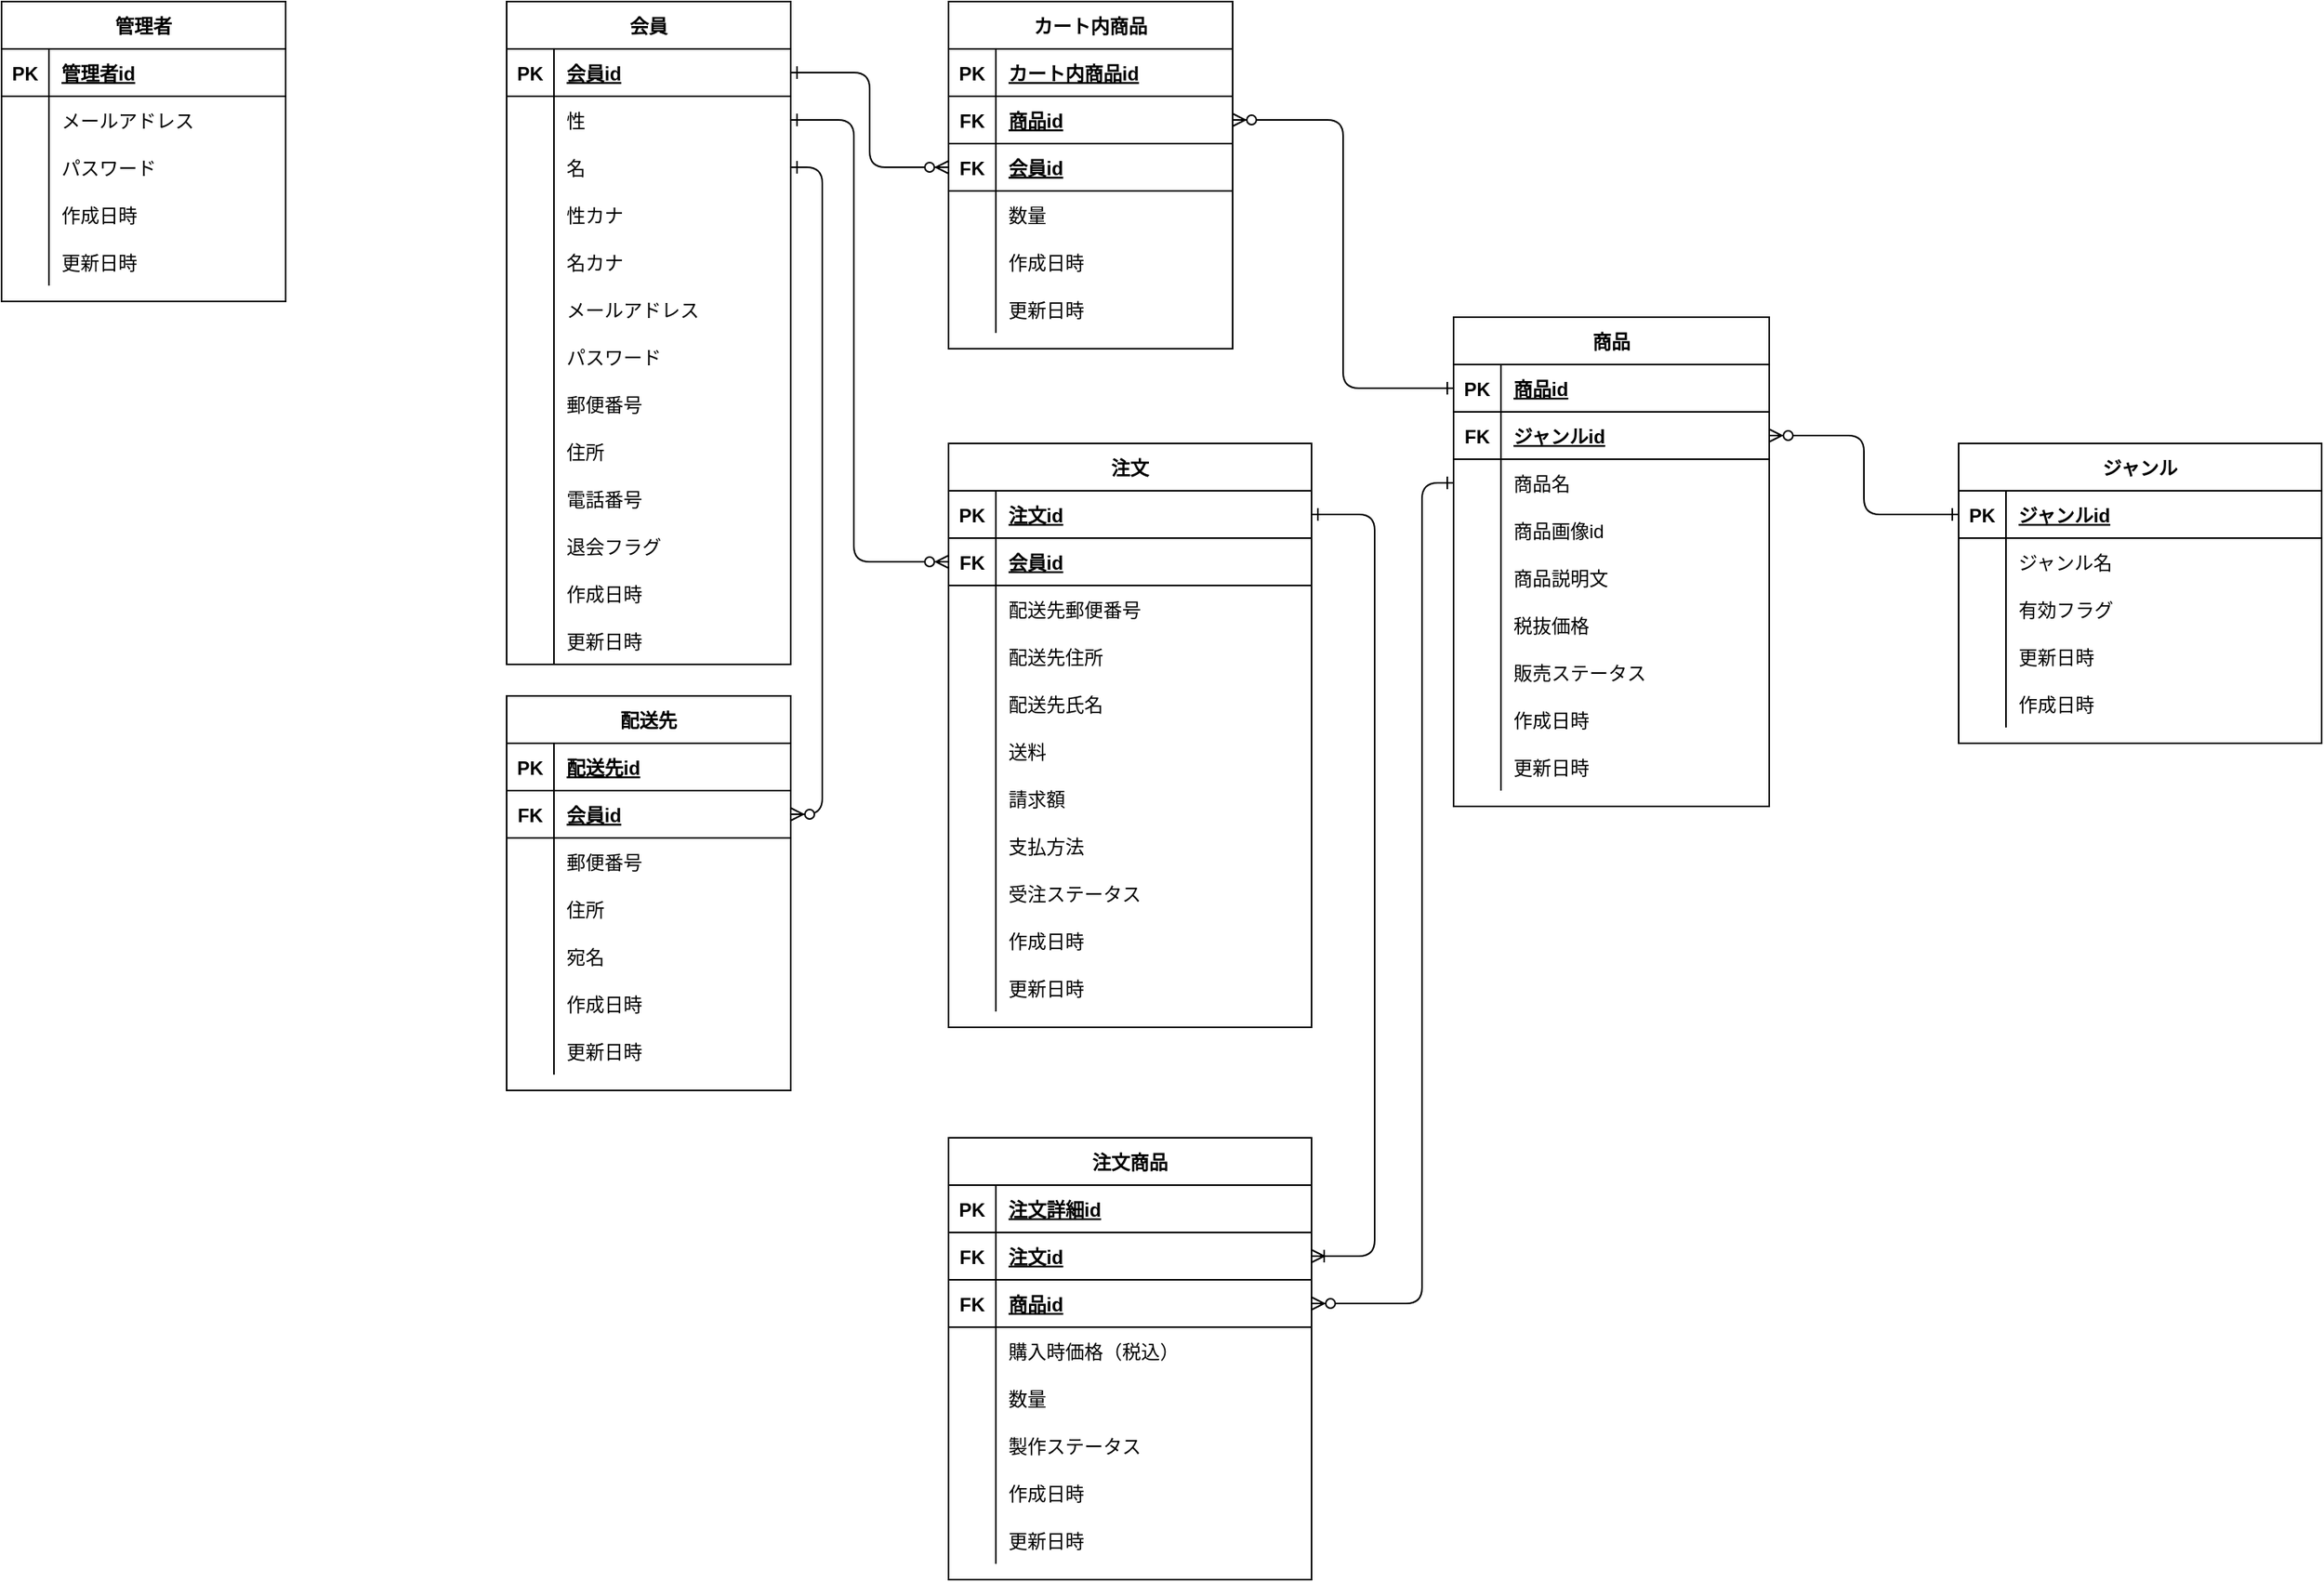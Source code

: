 <mxfile version="13.6.10" type="github">
  <diagram id="fgaytZXY9sbRwprB51xg" name="Page-1">
    <mxGraphModel dx="1833" dy="877" grid="1" gridSize="10" guides="0" tooltips="1" connect="1" arrows="1" fold="1" page="0" pageScale="1" pageWidth="1169" pageHeight="827" math="0" shadow="0">
      <root>
        <mxCell id="0" />
        <mxCell id="1" parent="0" />
        <mxCell id="fjLqXx-3xqpTFQaSFBJo-247" style="edgeStyle=orthogonalEdgeStyle;rounded=0;orthogonalLoop=1;jettySize=auto;html=1;exitX=1;exitY=0.5;exitDx=0;exitDy=0;entryX=0;entryY=0.5;entryDx=0;entryDy=0;startArrow=none;startFill=0;endArrow=ERmany;endFill=0;" edge="1" parent="1" source="fjLqXx-3xqpTFQaSFBJo-85" target="fjLqXx-3xqpTFQaSFBJo-33">
          <mxGeometry relative="1" as="geometry" />
        </mxCell>
        <mxCell id="fjLqXx-3xqpTFQaSFBJo-1" value="会員" style="shape=table;startSize=30;container=1;collapsible=1;childLayout=tableLayout;fixedRows=1;rowLines=0;fontStyle=1;align=center;resizeLast=1;" vertex="1" parent="1">
          <mxGeometry x="280" y="40" width="180" height="420" as="geometry" />
        </mxCell>
        <mxCell id="fjLqXx-3xqpTFQaSFBJo-2" value="" style="shape=partialRectangle;collapsible=0;dropTarget=0;pointerEvents=0;fillColor=none;top=0;left=0;bottom=1;right=0;points=[[0,0.5],[1,0.5]];portConstraint=eastwest;" vertex="1" parent="fjLqXx-3xqpTFQaSFBJo-1">
          <mxGeometry y="30" width="180" height="30" as="geometry" />
        </mxCell>
        <mxCell id="fjLqXx-3xqpTFQaSFBJo-3" value="PK" style="shape=partialRectangle;connectable=0;fillColor=none;top=0;left=0;bottom=0;right=0;fontStyle=1;overflow=hidden;" vertex="1" parent="fjLqXx-3xqpTFQaSFBJo-2">
          <mxGeometry width="30" height="30" as="geometry" />
        </mxCell>
        <mxCell id="fjLqXx-3xqpTFQaSFBJo-4" value="会員id" style="shape=partialRectangle;connectable=0;fillColor=none;top=0;left=0;bottom=0;right=0;align=left;spacingLeft=6;fontStyle=5;overflow=hidden;" vertex="1" parent="fjLqXx-3xqpTFQaSFBJo-2">
          <mxGeometry x="30" width="150" height="30" as="geometry" />
        </mxCell>
        <mxCell id="fjLqXx-3xqpTFQaSFBJo-5" value="" style="shape=partialRectangle;collapsible=0;dropTarget=0;pointerEvents=0;fillColor=none;top=0;left=0;bottom=0;right=0;points=[[0,0.5],[1,0.5]];portConstraint=eastwest;" vertex="1" parent="fjLqXx-3xqpTFQaSFBJo-1">
          <mxGeometry y="60" width="180" height="30" as="geometry" />
        </mxCell>
        <mxCell id="fjLqXx-3xqpTFQaSFBJo-6" value="" style="shape=partialRectangle;connectable=0;fillColor=none;top=0;left=0;bottom=0;right=0;editable=1;overflow=hidden;" vertex="1" parent="fjLqXx-3xqpTFQaSFBJo-5">
          <mxGeometry width="30" height="30" as="geometry" />
        </mxCell>
        <mxCell id="fjLqXx-3xqpTFQaSFBJo-7" value="性" style="shape=partialRectangle;connectable=0;fillColor=none;top=0;left=0;bottom=0;right=0;align=left;spacingLeft=6;overflow=hidden;" vertex="1" parent="fjLqXx-3xqpTFQaSFBJo-5">
          <mxGeometry x="30" width="150" height="30" as="geometry" />
        </mxCell>
        <mxCell id="fjLqXx-3xqpTFQaSFBJo-8" value="" style="shape=partialRectangle;collapsible=0;dropTarget=0;pointerEvents=0;fillColor=none;top=0;left=0;bottom=0;right=0;points=[[0,0.5],[1,0.5]];portConstraint=eastwest;" vertex="1" parent="fjLqXx-3xqpTFQaSFBJo-1">
          <mxGeometry y="90" width="180" height="30" as="geometry" />
        </mxCell>
        <mxCell id="fjLqXx-3xqpTFQaSFBJo-9" value="" style="shape=partialRectangle;connectable=0;fillColor=none;top=0;left=0;bottom=0;right=0;editable=1;overflow=hidden;" vertex="1" parent="fjLqXx-3xqpTFQaSFBJo-8">
          <mxGeometry width="30" height="30" as="geometry" />
        </mxCell>
        <mxCell id="fjLqXx-3xqpTFQaSFBJo-10" value="名" style="shape=partialRectangle;connectable=0;fillColor=none;top=0;left=0;bottom=0;right=0;align=left;spacingLeft=6;overflow=hidden;" vertex="1" parent="fjLqXx-3xqpTFQaSFBJo-8">
          <mxGeometry x="30" width="150" height="30" as="geometry" />
        </mxCell>
        <mxCell id="fjLqXx-3xqpTFQaSFBJo-476" style="shape=partialRectangle;collapsible=0;dropTarget=0;pointerEvents=0;fillColor=none;top=0;left=0;bottom=0;right=0;points=[[0,0.5],[1,0.5]];portConstraint=eastwest;" vertex="1" parent="fjLqXx-3xqpTFQaSFBJo-1">
          <mxGeometry y="120" width="180" height="30" as="geometry" />
        </mxCell>
        <mxCell id="fjLqXx-3xqpTFQaSFBJo-477" style="shape=partialRectangle;connectable=0;fillColor=none;top=0;left=0;bottom=0;right=0;editable=1;overflow=hidden;" vertex="1" parent="fjLqXx-3xqpTFQaSFBJo-476">
          <mxGeometry width="30" height="30" as="geometry" />
        </mxCell>
        <mxCell id="fjLqXx-3xqpTFQaSFBJo-478" value="性カナ" style="shape=partialRectangle;connectable=0;fillColor=none;top=0;left=0;bottom=0;right=0;align=left;spacingLeft=6;overflow=hidden;" vertex="1" parent="fjLqXx-3xqpTFQaSFBJo-476">
          <mxGeometry x="30" width="150" height="30" as="geometry" />
        </mxCell>
        <mxCell id="fjLqXx-3xqpTFQaSFBJo-473" style="shape=partialRectangle;collapsible=0;dropTarget=0;pointerEvents=0;fillColor=none;top=0;left=0;bottom=0;right=0;points=[[0,0.5],[1,0.5]];portConstraint=eastwest;" vertex="1" parent="fjLqXx-3xqpTFQaSFBJo-1">
          <mxGeometry y="150" width="180" height="30" as="geometry" />
        </mxCell>
        <mxCell id="fjLqXx-3xqpTFQaSFBJo-474" style="shape=partialRectangle;connectable=0;fillColor=none;top=0;left=0;bottom=0;right=0;editable=1;overflow=hidden;" vertex="1" parent="fjLqXx-3xqpTFQaSFBJo-473">
          <mxGeometry width="30" height="30" as="geometry" />
        </mxCell>
        <mxCell id="fjLqXx-3xqpTFQaSFBJo-475" value="名カナ" style="shape=partialRectangle;connectable=0;fillColor=none;top=0;left=0;bottom=0;right=0;align=left;spacingLeft=6;overflow=hidden;" vertex="1" parent="fjLqXx-3xqpTFQaSFBJo-473">
          <mxGeometry x="30" width="150" height="30" as="geometry" />
        </mxCell>
        <mxCell id="fjLqXx-3xqpTFQaSFBJo-156" style="shape=partialRectangle;collapsible=0;dropTarget=0;pointerEvents=0;fillColor=none;top=0;left=0;bottom=0;right=0;points=[[0,0.5],[1,0.5]];portConstraint=eastwest;" vertex="1" parent="fjLqXx-3xqpTFQaSFBJo-1">
          <mxGeometry y="180" width="180" height="30" as="geometry" />
        </mxCell>
        <mxCell id="fjLqXx-3xqpTFQaSFBJo-157" style="shape=partialRectangle;connectable=0;fillColor=none;top=0;left=0;bottom=0;right=0;editable=1;overflow=hidden;" vertex="1" parent="fjLqXx-3xqpTFQaSFBJo-156">
          <mxGeometry width="30" height="30" as="geometry" />
        </mxCell>
        <mxCell id="fjLqXx-3xqpTFQaSFBJo-158" value="メールアドレス" style="shape=partialRectangle;connectable=0;fillColor=none;top=0;left=0;bottom=0;right=0;align=left;spacingLeft=6;overflow=hidden;" vertex="1" parent="fjLqXx-3xqpTFQaSFBJo-156">
          <mxGeometry x="30" width="150" height="30" as="geometry" />
        </mxCell>
        <mxCell id="fjLqXx-3xqpTFQaSFBJo-159" style="shape=partialRectangle;collapsible=0;dropTarget=0;pointerEvents=0;fillColor=none;top=0;left=0;bottom=0;right=0;points=[[0,0.5],[1,0.5]];portConstraint=eastwest;" vertex="1" parent="fjLqXx-3xqpTFQaSFBJo-1">
          <mxGeometry y="210" width="180" height="30" as="geometry" />
        </mxCell>
        <mxCell id="fjLqXx-3xqpTFQaSFBJo-160" style="shape=partialRectangle;connectable=0;fillColor=none;top=0;left=0;bottom=0;right=0;editable=1;overflow=hidden;" vertex="1" parent="fjLqXx-3xqpTFQaSFBJo-159">
          <mxGeometry width="30" height="30" as="geometry" />
        </mxCell>
        <mxCell id="fjLqXx-3xqpTFQaSFBJo-161" value="パスワード" style="shape=partialRectangle;connectable=0;fillColor=none;top=0;left=0;bottom=0;right=0;align=left;spacingLeft=6;overflow=hidden;" vertex="1" parent="fjLqXx-3xqpTFQaSFBJo-159">
          <mxGeometry x="30" width="150" height="30" as="geometry" />
        </mxCell>
        <mxCell id="fjLqXx-3xqpTFQaSFBJo-11" value="" style="shape=partialRectangle;collapsible=0;dropTarget=0;pointerEvents=0;fillColor=none;top=0;left=0;bottom=0;right=0;points=[[0,0.5],[1,0.5]];portConstraint=eastwest;" vertex="1" parent="fjLqXx-3xqpTFQaSFBJo-1">
          <mxGeometry y="240" width="180" height="30" as="geometry" />
        </mxCell>
        <mxCell id="fjLqXx-3xqpTFQaSFBJo-12" value="" style="shape=partialRectangle;connectable=0;fillColor=none;top=0;left=0;bottom=0;right=0;editable=1;overflow=hidden;" vertex="1" parent="fjLqXx-3xqpTFQaSFBJo-11">
          <mxGeometry width="30" height="30" as="geometry" />
        </mxCell>
        <mxCell id="fjLqXx-3xqpTFQaSFBJo-13" value="郵便番号" style="shape=partialRectangle;connectable=0;fillColor=none;top=0;left=0;bottom=0;right=0;align=left;spacingLeft=6;overflow=hidden;" vertex="1" parent="fjLqXx-3xqpTFQaSFBJo-11">
          <mxGeometry x="30" width="150" height="30" as="geometry" />
        </mxCell>
        <mxCell id="fjLqXx-3xqpTFQaSFBJo-150" style="shape=partialRectangle;collapsible=0;dropTarget=0;pointerEvents=0;fillColor=none;top=0;left=0;bottom=0;right=0;points=[[0,0.5],[1,0.5]];portConstraint=eastwest;" vertex="1" parent="fjLqXx-3xqpTFQaSFBJo-1">
          <mxGeometry y="270" width="180" height="30" as="geometry" />
        </mxCell>
        <mxCell id="fjLqXx-3xqpTFQaSFBJo-151" style="shape=partialRectangle;connectable=0;fillColor=none;top=0;left=0;bottom=0;right=0;editable=1;overflow=hidden;" vertex="1" parent="fjLqXx-3xqpTFQaSFBJo-150">
          <mxGeometry width="30" height="30" as="geometry" />
        </mxCell>
        <mxCell id="fjLqXx-3xqpTFQaSFBJo-152" value="住所" style="shape=partialRectangle;connectable=0;fillColor=none;top=0;left=0;bottom=0;right=0;align=left;spacingLeft=6;overflow=hidden;" vertex="1" parent="fjLqXx-3xqpTFQaSFBJo-150">
          <mxGeometry x="30" width="150" height="30" as="geometry" />
        </mxCell>
        <mxCell id="fjLqXx-3xqpTFQaSFBJo-153" style="shape=partialRectangle;collapsible=0;dropTarget=0;pointerEvents=0;fillColor=none;top=0;left=0;bottom=0;right=0;points=[[0,0.5],[1,0.5]];portConstraint=eastwest;" vertex="1" parent="fjLqXx-3xqpTFQaSFBJo-1">
          <mxGeometry y="300" width="180" height="30" as="geometry" />
        </mxCell>
        <mxCell id="fjLqXx-3xqpTFQaSFBJo-154" style="shape=partialRectangle;connectable=0;fillColor=none;top=0;left=0;bottom=0;right=0;editable=1;overflow=hidden;" vertex="1" parent="fjLqXx-3xqpTFQaSFBJo-153">
          <mxGeometry width="30" height="30" as="geometry" />
        </mxCell>
        <mxCell id="fjLqXx-3xqpTFQaSFBJo-155" value="電話番号" style="shape=partialRectangle;connectable=0;fillColor=none;top=0;left=0;bottom=0;right=0;align=left;spacingLeft=6;overflow=hidden;" vertex="1" parent="fjLqXx-3xqpTFQaSFBJo-153">
          <mxGeometry x="30" width="150" height="30" as="geometry" />
        </mxCell>
        <mxCell id="fjLqXx-3xqpTFQaSFBJo-211" style="shape=partialRectangle;collapsible=0;dropTarget=0;pointerEvents=0;fillColor=none;top=0;left=0;bottom=0;right=0;points=[[0,0.5],[1,0.5]];portConstraint=eastwest;" vertex="1" parent="fjLqXx-3xqpTFQaSFBJo-1">
          <mxGeometry y="330" width="180" height="30" as="geometry" />
        </mxCell>
        <mxCell id="fjLqXx-3xqpTFQaSFBJo-212" style="shape=partialRectangle;connectable=0;fillColor=none;top=0;left=0;bottom=0;right=0;editable=1;overflow=hidden;" vertex="1" parent="fjLqXx-3xqpTFQaSFBJo-211">
          <mxGeometry width="30" height="30" as="geometry" />
        </mxCell>
        <mxCell id="fjLqXx-3xqpTFQaSFBJo-213" value="退会フラグ" style="shape=partialRectangle;connectable=0;fillColor=none;top=0;left=0;bottom=0;right=0;align=left;spacingLeft=6;overflow=hidden;" vertex="1" parent="fjLqXx-3xqpTFQaSFBJo-211">
          <mxGeometry x="30" width="150" height="30" as="geometry" />
        </mxCell>
        <mxCell id="fjLqXx-3xqpTFQaSFBJo-317" style="shape=partialRectangle;collapsible=0;dropTarget=0;pointerEvents=0;fillColor=none;top=0;left=0;bottom=0;right=0;points=[[0,0.5],[1,0.5]];portConstraint=eastwest;" vertex="1" parent="fjLqXx-3xqpTFQaSFBJo-1">
          <mxGeometry y="360" width="180" height="30" as="geometry" />
        </mxCell>
        <mxCell id="fjLqXx-3xqpTFQaSFBJo-318" style="shape=partialRectangle;connectable=0;fillColor=none;top=0;left=0;bottom=0;right=0;editable=1;overflow=hidden;" vertex="1" parent="fjLqXx-3xqpTFQaSFBJo-317">
          <mxGeometry width="30" height="30" as="geometry" />
        </mxCell>
        <mxCell id="fjLqXx-3xqpTFQaSFBJo-319" value="作成日時" style="shape=partialRectangle;connectable=0;fillColor=none;top=0;left=0;bottom=0;right=0;align=left;spacingLeft=6;overflow=hidden;" vertex="1" parent="fjLqXx-3xqpTFQaSFBJo-317">
          <mxGeometry x="30" width="150" height="30" as="geometry" />
        </mxCell>
        <mxCell id="fjLqXx-3xqpTFQaSFBJo-314" style="shape=partialRectangle;collapsible=0;dropTarget=0;pointerEvents=0;fillColor=none;top=0;left=0;bottom=0;right=0;points=[[0,0.5],[1,0.5]];portConstraint=eastwest;" vertex="1" parent="fjLqXx-3xqpTFQaSFBJo-1">
          <mxGeometry y="390" width="180" height="30" as="geometry" />
        </mxCell>
        <mxCell id="fjLqXx-3xqpTFQaSFBJo-315" style="shape=partialRectangle;connectable=0;fillColor=none;top=0;left=0;bottom=0;right=0;editable=1;overflow=hidden;" vertex="1" parent="fjLqXx-3xqpTFQaSFBJo-314">
          <mxGeometry width="30" height="30" as="geometry" />
        </mxCell>
        <mxCell id="fjLqXx-3xqpTFQaSFBJo-316" value="更新日時" style="shape=partialRectangle;connectable=0;fillColor=none;top=0;left=0;bottom=0;right=0;align=left;spacingLeft=6;overflow=hidden;" vertex="1" parent="fjLqXx-3xqpTFQaSFBJo-314">
          <mxGeometry x="30" width="150" height="30" as="geometry" />
        </mxCell>
        <mxCell id="fjLqXx-3xqpTFQaSFBJo-94" value="配送先" style="shape=table;startSize=30;container=1;collapsible=1;childLayout=tableLayout;fixedRows=1;rowLines=0;fontStyle=1;align=center;resizeLast=1;" vertex="1" parent="1">
          <mxGeometry x="280" y="480" width="180" height="250" as="geometry" />
        </mxCell>
        <mxCell id="fjLqXx-3xqpTFQaSFBJo-95" value="" style="shape=partialRectangle;collapsible=0;dropTarget=0;pointerEvents=0;fillColor=none;top=0;left=0;bottom=1;right=0;points=[[0,0.5],[1,0.5]];portConstraint=eastwest;" vertex="1" parent="fjLqXx-3xqpTFQaSFBJo-94">
          <mxGeometry y="30" width="180" height="30" as="geometry" />
        </mxCell>
        <mxCell id="fjLqXx-3xqpTFQaSFBJo-96" value="PK" style="shape=partialRectangle;connectable=0;fillColor=none;top=0;left=0;bottom=0;right=0;fontStyle=1;overflow=hidden;" vertex="1" parent="fjLqXx-3xqpTFQaSFBJo-95">
          <mxGeometry width="30" height="30" as="geometry" />
        </mxCell>
        <mxCell id="fjLqXx-3xqpTFQaSFBJo-97" value="配送先id" style="shape=partialRectangle;connectable=0;fillColor=none;top=0;left=0;bottom=0;right=0;align=left;spacingLeft=6;fontStyle=5;overflow=hidden;" vertex="1" parent="fjLqXx-3xqpTFQaSFBJo-95">
          <mxGeometry x="30" width="150" height="30" as="geometry" />
        </mxCell>
        <mxCell id="fjLqXx-3xqpTFQaSFBJo-386" style="shape=partialRectangle;collapsible=0;dropTarget=0;pointerEvents=0;fillColor=none;top=0;left=0;bottom=1;right=0;points=[[0,0.5],[1,0.5]];portConstraint=eastwest;" vertex="1" parent="fjLqXx-3xqpTFQaSFBJo-94">
          <mxGeometry y="60" width="180" height="30" as="geometry" />
        </mxCell>
        <mxCell id="fjLqXx-3xqpTFQaSFBJo-387" value="FK" style="shape=partialRectangle;connectable=0;fillColor=none;top=0;left=0;bottom=0;right=0;fontStyle=1;overflow=hidden;" vertex="1" parent="fjLqXx-3xqpTFQaSFBJo-386">
          <mxGeometry width="30" height="30" as="geometry" />
        </mxCell>
        <mxCell id="fjLqXx-3xqpTFQaSFBJo-388" value="会員id" style="shape=partialRectangle;connectable=0;fillColor=none;top=0;left=0;bottom=0;right=0;align=left;spacingLeft=6;fontStyle=5;overflow=hidden;" vertex="1" parent="fjLqXx-3xqpTFQaSFBJo-386">
          <mxGeometry x="30" width="150" height="30" as="geometry" />
        </mxCell>
        <mxCell id="fjLqXx-3xqpTFQaSFBJo-104" value="" style="shape=partialRectangle;collapsible=0;dropTarget=0;pointerEvents=0;fillColor=none;top=0;left=0;bottom=0;right=0;points=[[0,0.5],[1,0.5]];portConstraint=eastwest;" vertex="1" parent="fjLqXx-3xqpTFQaSFBJo-94">
          <mxGeometry y="90" width="180" height="30" as="geometry" />
        </mxCell>
        <mxCell id="fjLqXx-3xqpTFQaSFBJo-105" value="" style="shape=partialRectangle;connectable=0;fillColor=none;top=0;left=0;bottom=0;right=0;editable=1;overflow=hidden;" vertex="1" parent="fjLqXx-3xqpTFQaSFBJo-104">
          <mxGeometry width="30" height="30" as="geometry" />
        </mxCell>
        <mxCell id="fjLqXx-3xqpTFQaSFBJo-106" value="郵便番号" style="shape=partialRectangle;connectable=0;fillColor=none;top=0;left=0;bottom=0;right=0;align=left;spacingLeft=6;overflow=hidden;" vertex="1" parent="fjLqXx-3xqpTFQaSFBJo-104">
          <mxGeometry x="30" width="150" height="30" as="geometry" />
        </mxCell>
        <mxCell id="fjLqXx-3xqpTFQaSFBJo-192" style="shape=partialRectangle;collapsible=0;dropTarget=0;pointerEvents=0;fillColor=none;top=0;left=0;bottom=0;right=0;points=[[0,0.5],[1,0.5]];portConstraint=eastwest;" vertex="1" parent="fjLqXx-3xqpTFQaSFBJo-94">
          <mxGeometry y="120" width="180" height="30" as="geometry" />
        </mxCell>
        <mxCell id="fjLqXx-3xqpTFQaSFBJo-193" style="shape=partialRectangle;connectable=0;fillColor=none;top=0;left=0;bottom=0;right=0;editable=1;overflow=hidden;" vertex="1" parent="fjLqXx-3xqpTFQaSFBJo-192">
          <mxGeometry width="30" height="30" as="geometry" />
        </mxCell>
        <mxCell id="fjLqXx-3xqpTFQaSFBJo-194" value="住所" style="shape=partialRectangle;connectable=0;fillColor=none;top=0;left=0;bottom=0;right=0;align=left;spacingLeft=6;overflow=hidden;" vertex="1" parent="fjLqXx-3xqpTFQaSFBJo-192">
          <mxGeometry x="30" width="150" height="30" as="geometry" />
        </mxCell>
        <mxCell id="fjLqXx-3xqpTFQaSFBJo-189" style="shape=partialRectangle;collapsible=0;dropTarget=0;pointerEvents=0;fillColor=none;top=0;left=0;bottom=0;right=0;points=[[0,0.5],[1,0.5]];portConstraint=eastwest;" vertex="1" parent="fjLqXx-3xqpTFQaSFBJo-94">
          <mxGeometry y="150" width="180" height="30" as="geometry" />
        </mxCell>
        <mxCell id="fjLqXx-3xqpTFQaSFBJo-190" style="shape=partialRectangle;connectable=0;fillColor=none;top=0;left=0;bottom=0;right=0;editable=1;overflow=hidden;" vertex="1" parent="fjLqXx-3xqpTFQaSFBJo-189">
          <mxGeometry width="30" height="30" as="geometry" />
        </mxCell>
        <mxCell id="fjLqXx-3xqpTFQaSFBJo-191" value="宛名" style="shape=partialRectangle;connectable=0;fillColor=none;top=0;left=0;bottom=0;right=0;align=left;spacingLeft=6;overflow=hidden;" vertex="1" parent="fjLqXx-3xqpTFQaSFBJo-189">
          <mxGeometry x="30" width="150" height="30" as="geometry" />
        </mxCell>
        <mxCell id="fjLqXx-3xqpTFQaSFBJo-323" style="shape=partialRectangle;collapsible=0;dropTarget=0;pointerEvents=0;fillColor=none;top=0;left=0;bottom=0;right=0;points=[[0,0.5],[1,0.5]];portConstraint=eastwest;" vertex="1" parent="fjLqXx-3xqpTFQaSFBJo-94">
          <mxGeometry y="180" width="180" height="30" as="geometry" />
        </mxCell>
        <mxCell id="fjLqXx-3xqpTFQaSFBJo-324" style="shape=partialRectangle;connectable=0;fillColor=none;top=0;left=0;bottom=0;right=0;editable=1;overflow=hidden;" vertex="1" parent="fjLqXx-3xqpTFQaSFBJo-323">
          <mxGeometry width="30" height="30" as="geometry" />
        </mxCell>
        <mxCell id="fjLqXx-3xqpTFQaSFBJo-325" value="作成日時" style="shape=partialRectangle;connectable=0;fillColor=none;top=0;left=0;bottom=0;right=0;align=left;spacingLeft=6;overflow=hidden;" vertex="1" parent="fjLqXx-3xqpTFQaSFBJo-323">
          <mxGeometry x="30" width="150" height="30" as="geometry" />
        </mxCell>
        <mxCell id="fjLqXx-3xqpTFQaSFBJo-320" style="shape=partialRectangle;collapsible=0;dropTarget=0;pointerEvents=0;fillColor=none;top=0;left=0;bottom=0;right=0;points=[[0,0.5],[1,0.5]];portConstraint=eastwest;" vertex="1" parent="fjLqXx-3xqpTFQaSFBJo-94">
          <mxGeometry y="210" width="180" height="30" as="geometry" />
        </mxCell>
        <mxCell id="fjLqXx-3xqpTFQaSFBJo-321" style="shape=partialRectangle;connectable=0;fillColor=none;top=0;left=0;bottom=0;right=0;editable=1;overflow=hidden;" vertex="1" parent="fjLqXx-3xqpTFQaSFBJo-320">
          <mxGeometry width="30" height="30" as="geometry" />
        </mxCell>
        <mxCell id="fjLqXx-3xqpTFQaSFBJo-322" value="更新日時" style="shape=partialRectangle;connectable=0;fillColor=none;top=0;left=0;bottom=0;right=0;align=left;spacingLeft=6;overflow=hidden;" vertex="1" parent="fjLqXx-3xqpTFQaSFBJo-320">
          <mxGeometry x="30" width="150" height="30" as="geometry" />
        </mxCell>
        <mxCell id="fjLqXx-3xqpTFQaSFBJo-457" value="管理者" style="shape=table;startSize=30;container=1;collapsible=1;childLayout=tableLayout;fixedRows=1;rowLines=0;fontStyle=1;align=center;resizeLast=1;rounded=0;sketch=0;" vertex="1" parent="1">
          <mxGeometry x="-40" y="40" width="180" height="190" as="geometry" />
        </mxCell>
        <mxCell id="fjLqXx-3xqpTFQaSFBJo-458" value="" style="shape=partialRectangle;collapsible=0;dropTarget=0;pointerEvents=0;fillColor=none;top=0;left=0;bottom=1;right=0;points=[[0,0.5],[1,0.5]];portConstraint=eastwest;" vertex="1" parent="fjLqXx-3xqpTFQaSFBJo-457">
          <mxGeometry y="30" width="180" height="30" as="geometry" />
        </mxCell>
        <mxCell id="fjLqXx-3xqpTFQaSFBJo-459" value="PK" style="shape=partialRectangle;connectable=0;fillColor=none;top=0;left=0;bottom=0;right=0;fontStyle=1;overflow=hidden;" vertex="1" parent="fjLqXx-3xqpTFQaSFBJo-458">
          <mxGeometry width="30" height="30" as="geometry" />
        </mxCell>
        <mxCell id="fjLqXx-3xqpTFQaSFBJo-460" value="管理者id" style="shape=partialRectangle;connectable=0;fillColor=none;top=0;left=0;bottom=0;right=0;align=left;spacingLeft=6;fontStyle=5;overflow=hidden;" vertex="1" parent="fjLqXx-3xqpTFQaSFBJo-458">
          <mxGeometry x="30" width="150" height="30" as="geometry" />
        </mxCell>
        <mxCell id="fjLqXx-3xqpTFQaSFBJo-461" value="" style="shape=partialRectangle;collapsible=0;dropTarget=0;pointerEvents=0;fillColor=none;top=0;left=0;bottom=0;right=0;points=[[0,0.5],[1,0.5]];portConstraint=eastwest;" vertex="1" parent="fjLqXx-3xqpTFQaSFBJo-457">
          <mxGeometry y="60" width="180" height="30" as="geometry" />
        </mxCell>
        <mxCell id="fjLqXx-3xqpTFQaSFBJo-462" value="" style="shape=partialRectangle;connectable=0;fillColor=none;top=0;left=0;bottom=0;right=0;editable=1;overflow=hidden;" vertex="1" parent="fjLqXx-3xqpTFQaSFBJo-461">
          <mxGeometry width="30" height="30" as="geometry" />
        </mxCell>
        <mxCell id="fjLqXx-3xqpTFQaSFBJo-463" value="メールアドレス" style="shape=partialRectangle;connectable=0;fillColor=none;top=0;left=0;bottom=0;right=0;align=left;spacingLeft=6;overflow=hidden;" vertex="1" parent="fjLqXx-3xqpTFQaSFBJo-461">
          <mxGeometry x="30" width="150" height="30" as="geometry" />
        </mxCell>
        <mxCell id="fjLqXx-3xqpTFQaSFBJo-464" value="" style="shape=partialRectangle;collapsible=0;dropTarget=0;pointerEvents=0;fillColor=none;top=0;left=0;bottom=0;right=0;points=[[0,0.5],[1,0.5]];portConstraint=eastwest;" vertex="1" parent="fjLqXx-3xqpTFQaSFBJo-457">
          <mxGeometry y="90" width="180" height="30" as="geometry" />
        </mxCell>
        <mxCell id="fjLqXx-3xqpTFQaSFBJo-465" value="" style="shape=partialRectangle;connectable=0;fillColor=none;top=0;left=0;bottom=0;right=0;editable=1;overflow=hidden;" vertex="1" parent="fjLqXx-3xqpTFQaSFBJo-464">
          <mxGeometry width="30" height="30" as="geometry" />
        </mxCell>
        <mxCell id="fjLqXx-3xqpTFQaSFBJo-466" value="パスワード" style="shape=partialRectangle;connectable=0;fillColor=none;top=0;left=0;bottom=0;right=0;align=left;spacingLeft=6;overflow=hidden;" vertex="1" parent="fjLqXx-3xqpTFQaSFBJo-464">
          <mxGeometry x="30" width="150" height="30" as="geometry" />
        </mxCell>
        <mxCell id="fjLqXx-3xqpTFQaSFBJo-470" style="shape=partialRectangle;collapsible=0;dropTarget=0;pointerEvents=0;fillColor=none;top=0;left=0;bottom=0;right=0;points=[[0,0.5],[1,0.5]];portConstraint=eastwest;" vertex="1" parent="fjLqXx-3xqpTFQaSFBJo-457">
          <mxGeometry y="120" width="180" height="30" as="geometry" />
        </mxCell>
        <mxCell id="fjLqXx-3xqpTFQaSFBJo-471" style="shape=partialRectangle;connectable=0;fillColor=none;top=0;left=0;bottom=0;right=0;editable=1;overflow=hidden;" vertex="1" parent="fjLqXx-3xqpTFQaSFBJo-470">
          <mxGeometry width="30" height="30" as="geometry" />
        </mxCell>
        <mxCell id="fjLqXx-3xqpTFQaSFBJo-472" value="作成日時" style="shape=partialRectangle;connectable=0;fillColor=none;top=0;left=0;bottom=0;right=0;align=left;spacingLeft=6;overflow=hidden;" vertex="1" parent="fjLqXx-3xqpTFQaSFBJo-470">
          <mxGeometry x="30" width="150" height="30" as="geometry" />
        </mxCell>
        <mxCell id="fjLqXx-3xqpTFQaSFBJo-467" value="" style="shape=partialRectangle;collapsible=0;dropTarget=0;pointerEvents=0;fillColor=none;top=0;left=0;bottom=0;right=0;points=[[0,0.5],[1,0.5]];portConstraint=eastwest;" vertex="1" parent="fjLqXx-3xqpTFQaSFBJo-457">
          <mxGeometry y="150" width="180" height="30" as="geometry" />
        </mxCell>
        <mxCell id="fjLqXx-3xqpTFQaSFBJo-468" value="" style="shape=partialRectangle;connectable=0;fillColor=none;top=0;left=0;bottom=0;right=0;editable=1;overflow=hidden;" vertex="1" parent="fjLqXx-3xqpTFQaSFBJo-467">
          <mxGeometry width="30" height="30" as="geometry" />
        </mxCell>
        <mxCell id="fjLqXx-3xqpTFQaSFBJo-469" value="更新日時" style="shape=partialRectangle;connectable=0;fillColor=none;top=0;left=0;bottom=0;right=0;align=left;spacingLeft=6;overflow=hidden;" vertex="1" parent="fjLqXx-3xqpTFQaSFBJo-467">
          <mxGeometry x="30" width="150" height="30" as="geometry" />
        </mxCell>
        <mxCell id="fjLqXx-3xqpTFQaSFBJo-406" value="カート内商品" style="shape=table;startSize=30;container=1;collapsible=1;childLayout=tableLayout;fixedRows=1;rowLines=0;fontStyle=1;align=center;resizeLast=1;rounded=0;sketch=0;" vertex="1" parent="1">
          <mxGeometry x="560" y="40" width="180" height="220" as="geometry" />
        </mxCell>
        <mxCell id="fjLqXx-3xqpTFQaSFBJo-407" value="" style="shape=partialRectangle;collapsible=0;dropTarget=0;pointerEvents=0;fillColor=none;top=0;left=0;bottom=1;right=0;points=[[0,0.5],[1,0.5]];portConstraint=eastwest;" vertex="1" parent="fjLqXx-3xqpTFQaSFBJo-406">
          <mxGeometry y="30" width="180" height="30" as="geometry" />
        </mxCell>
        <mxCell id="fjLqXx-3xqpTFQaSFBJo-408" value="PK" style="shape=partialRectangle;connectable=0;fillColor=none;top=0;left=0;bottom=0;right=0;fontStyle=1;overflow=hidden;" vertex="1" parent="fjLqXx-3xqpTFQaSFBJo-407">
          <mxGeometry width="30" height="30" as="geometry" />
        </mxCell>
        <mxCell id="fjLqXx-3xqpTFQaSFBJo-409" value="カート内商品id" style="shape=partialRectangle;connectable=0;fillColor=none;top=0;left=0;bottom=0;right=0;align=left;spacingLeft=6;fontStyle=5;overflow=hidden;" vertex="1" parent="fjLqXx-3xqpTFQaSFBJo-407">
          <mxGeometry x="30" width="150" height="30" as="geometry" />
        </mxCell>
        <mxCell id="fjLqXx-3xqpTFQaSFBJo-422" style="shape=partialRectangle;collapsible=0;dropTarget=0;pointerEvents=0;fillColor=none;top=0;left=0;bottom=1;right=0;points=[[0,0.5],[1,0.5]];portConstraint=eastwest;" vertex="1" parent="fjLqXx-3xqpTFQaSFBJo-406">
          <mxGeometry y="60" width="180" height="30" as="geometry" />
        </mxCell>
        <mxCell id="fjLqXx-3xqpTFQaSFBJo-423" value="FK" style="shape=partialRectangle;connectable=0;fillColor=none;top=0;left=0;bottom=0;right=0;fontStyle=1;overflow=hidden;" vertex="1" parent="fjLqXx-3xqpTFQaSFBJo-422">
          <mxGeometry width="30" height="30" as="geometry" />
        </mxCell>
        <mxCell id="fjLqXx-3xqpTFQaSFBJo-424" value="商品id" style="shape=partialRectangle;connectable=0;fillColor=none;top=0;left=0;bottom=0;right=0;align=left;spacingLeft=6;fontStyle=5;overflow=hidden;" vertex="1" parent="fjLqXx-3xqpTFQaSFBJo-422">
          <mxGeometry x="30" width="150" height="30" as="geometry" />
        </mxCell>
        <mxCell id="fjLqXx-3xqpTFQaSFBJo-419" style="shape=partialRectangle;collapsible=0;dropTarget=0;pointerEvents=0;fillColor=none;top=0;left=0;bottom=1;right=0;points=[[0,0.5],[1,0.5]];portConstraint=eastwest;" vertex="1" parent="fjLqXx-3xqpTFQaSFBJo-406">
          <mxGeometry y="90" width="180" height="30" as="geometry" />
        </mxCell>
        <mxCell id="fjLqXx-3xqpTFQaSFBJo-420" value="FK" style="shape=partialRectangle;connectable=0;fillColor=none;top=0;left=0;bottom=0;right=0;fontStyle=1;overflow=hidden;" vertex="1" parent="fjLqXx-3xqpTFQaSFBJo-419">
          <mxGeometry width="30" height="30" as="geometry" />
        </mxCell>
        <mxCell id="fjLqXx-3xqpTFQaSFBJo-421" value="会員id" style="shape=partialRectangle;connectable=0;fillColor=none;top=0;left=0;bottom=0;right=0;align=left;spacingLeft=6;fontStyle=5;overflow=hidden;" vertex="1" parent="fjLqXx-3xqpTFQaSFBJo-419">
          <mxGeometry x="30" width="150" height="30" as="geometry" />
        </mxCell>
        <mxCell id="fjLqXx-3xqpTFQaSFBJo-416" value="" style="shape=partialRectangle;collapsible=0;dropTarget=0;pointerEvents=0;fillColor=none;top=0;left=0;bottom=0;right=0;points=[[0,0.5],[1,0.5]];portConstraint=eastwest;" vertex="1" parent="fjLqXx-3xqpTFQaSFBJo-406">
          <mxGeometry y="120" width="180" height="30" as="geometry" />
        </mxCell>
        <mxCell id="fjLqXx-3xqpTFQaSFBJo-417" value="" style="shape=partialRectangle;connectable=0;fillColor=none;top=0;left=0;bottom=0;right=0;editable=1;overflow=hidden;" vertex="1" parent="fjLqXx-3xqpTFQaSFBJo-416">
          <mxGeometry width="30" height="30" as="geometry" />
        </mxCell>
        <mxCell id="fjLqXx-3xqpTFQaSFBJo-418" value="数量" style="shape=partialRectangle;connectable=0;fillColor=none;top=0;left=0;bottom=0;right=0;align=left;spacingLeft=6;overflow=hidden;" vertex="1" parent="fjLqXx-3xqpTFQaSFBJo-416">
          <mxGeometry x="30" width="150" height="30" as="geometry" />
        </mxCell>
        <mxCell id="fjLqXx-3xqpTFQaSFBJo-432" style="shape=partialRectangle;collapsible=0;dropTarget=0;pointerEvents=0;fillColor=none;top=0;left=0;bottom=0;right=0;points=[[0,0.5],[1,0.5]];portConstraint=eastwest;" vertex="1" parent="fjLqXx-3xqpTFQaSFBJo-406">
          <mxGeometry y="150" width="180" height="30" as="geometry" />
        </mxCell>
        <mxCell id="fjLqXx-3xqpTFQaSFBJo-433" style="shape=partialRectangle;connectable=0;fillColor=none;top=0;left=0;bottom=0;right=0;editable=1;overflow=hidden;" vertex="1" parent="fjLqXx-3xqpTFQaSFBJo-432">
          <mxGeometry width="30" height="30" as="geometry" />
        </mxCell>
        <mxCell id="fjLqXx-3xqpTFQaSFBJo-434" value="作成日時" style="shape=partialRectangle;connectable=0;fillColor=none;top=0;left=0;bottom=0;right=0;align=left;spacingLeft=6;overflow=hidden;" vertex="1" parent="fjLqXx-3xqpTFQaSFBJo-432">
          <mxGeometry x="30" width="150" height="30" as="geometry" />
        </mxCell>
        <mxCell id="fjLqXx-3xqpTFQaSFBJo-429" style="shape=partialRectangle;collapsible=0;dropTarget=0;pointerEvents=0;fillColor=none;top=0;left=0;bottom=0;right=0;points=[[0,0.5],[1,0.5]];portConstraint=eastwest;" vertex="1" parent="fjLqXx-3xqpTFQaSFBJo-406">
          <mxGeometry y="180" width="180" height="30" as="geometry" />
        </mxCell>
        <mxCell id="fjLqXx-3xqpTFQaSFBJo-430" style="shape=partialRectangle;connectable=0;fillColor=none;top=0;left=0;bottom=0;right=0;editable=1;overflow=hidden;" vertex="1" parent="fjLqXx-3xqpTFQaSFBJo-429">
          <mxGeometry width="30" height="30" as="geometry" />
        </mxCell>
        <mxCell id="fjLqXx-3xqpTFQaSFBJo-431" value="更新日時" style="shape=partialRectangle;connectable=0;fillColor=none;top=0;left=0;bottom=0;right=0;align=left;spacingLeft=6;overflow=hidden;" vertex="1" parent="fjLqXx-3xqpTFQaSFBJo-429">
          <mxGeometry x="30" width="150" height="30" as="geometry" />
        </mxCell>
        <mxCell id="fjLqXx-3xqpTFQaSFBJo-81" value="注文" style="shape=table;startSize=30;container=1;collapsible=1;childLayout=tableLayout;fixedRows=1;rowLines=0;fontStyle=1;align=center;resizeLast=1;" vertex="1" parent="1">
          <mxGeometry x="560" y="320" width="230" height="370" as="geometry" />
        </mxCell>
        <mxCell id="fjLqXx-3xqpTFQaSFBJo-82" value="" style="shape=partialRectangle;collapsible=0;dropTarget=0;pointerEvents=0;fillColor=none;top=0;left=0;bottom=1;right=0;points=[[0,0.5],[1,0.5]];portConstraint=eastwest;" vertex="1" parent="fjLqXx-3xqpTFQaSFBJo-81">
          <mxGeometry y="30" width="230" height="30" as="geometry" />
        </mxCell>
        <mxCell id="fjLqXx-3xqpTFQaSFBJo-83" value="PK" style="shape=partialRectangle;connectable=0;fillColor=none;top=0;left=0;bottom=0;right=0;fontStyle=1;overflow=hidden;" vertex="1" parent="fjLqXx-3xqpTFQaSFBJo-82">
          <mxGeometry width="30" height="30" as="geometry" />
        </mxCell>
        <mxCell id="fjLqXx-3xqpTFQaSFBJo-84" value="注文id" style="shape=partialRectangle;connectable=0;fillColor=none;top=0;left=0;bottom=0;right=0;align=left;spacingLeft=6;fontStyle=5;overflow=hidden;" vertex="1" parent="fjLqXx-3xqpTFQaSFBJo-82">
          <mxGeometry x="30" width="200" height="30" as="geometry" />
        </mxCell>
        <mxCell id="fjLqXx-3xqpTFQaSFBJo-305" style="shape=partialRectangle;collapsible=0;dropTarget=0;pointerEvents=0;fillColor=none;top=0;left=0;bottom=1;right=0;points=[[0,0.5],[1,0.5]];portConstraint=eastwest;" vertex="1" parent="fjLqXx-3xqpTFQaSFBJo-81">
          <mxGeometry y="60" width="230" height="30" as="geometry" />
        </mxCell>
        <mxCell id="fjLqXx-3xqpTFQaSFBJo-306" value="FK" style="shape=partialRectangle;connectable=0;fillColor=none;top=0;left=0;bottom=0;right=0;fontStyle=1;overflow=hidden;" vertex="1" parent="fjLqXx-3xqpTFQaSFBJo-305">
          <mxGeometry width="30" height="30" as="geometry" />
        </mxCell>
        <mxCell id="fjLqXx-3xqpTFQaSFBJo-307" value="会員id" style="shape=partialRectangle;connectable=0;fillColor=none;top=0;left=0;bottom=0;right=0;align=left;spacingLeft=6;fontStyle=5;overflow=hidden;" vertex="1" parent="fjLqXx-3xqpTFQaSFBJo-305">
          <mxGeometry x="30" width="200" height="30" as="geometry" />
        </mxCell>
        <mxCell id="fjLqXx-3xqpTFQaSFBJo-85" value="" style="shape=partialRectangle;collapsible=0;dropTarget=0;pointerEvents=0;fillColor=none;top=0;left=0;bottom=0;right=0;points=[[0,0.5],[1,0.5]];portConstraint=eastwest;" vertex="1" parent="fjLqXx-3xqpTFQaSFBJo-81">
          <mxGeometry y="90" width="230" height="30" as="geometry" />
        </mxCell>
        <mxCell id="fjLqXx-3xqpTFQaSFBJo-86" value="" style="shape=partialRectangle;connectable=0;fillColor=none;top=0;left=0;bottom=0;right=0;editable=1;overflow=hidden;" vertex="1" parent="fjLqXx-3xqpTFQaSFBJo-85">
          <mxGeometry width="30" height="30" as="geometry" />
        </mxCell>
        <mxCell id="fjLqXx-3xqpTFQaSFBJo-87" value="配送先郵便番号" style="shape=partialRectangle;connectable=0;fillColor=none;top=0;left=0;bottom=0;right=0;align=left;spacingLeft=6;overflow=hidden;" vertex="1" parent="fjLqXx-3xqpTFQaSFBJo-85">
          <mxGeometry x="30" width="200" height="30" as="geometry" />
        </mxCell>
        <mxCell id="fjLqXx-3xqpTFQaSFBJo-91" value="" style="shape=partialRectangle;collapsible=0;dropTarget=0;pointerEvents=0;fillColor=none;top=0;left=0;bottom=0;right=0;points=[[0,0.5],[1,0.5]];portConstraint=eastwest;" vertex="1" parent="fjLqXx-3xqpTFQaSFBJo-81">
          <mxGeometry y="120" width="230" height="30" as="geometry" />
        </mxCell>
        <mxCell id="fjLqXx-3xqpTFQaSFBJo-92" value="" style="shape=partialRectangle;connectable=0;fillColor=none;top=0;left=0;bottom=0;right=0;editable=1;overflow=hidden;" vertex="1" parent="fjLqXx-3xqpTFQaSFBJo-91">
          <mxGeometry width="30" height="30" as="geometry" />
        </mxCell>
        <mxCell id="fjLqXx-3xqpTFQaSFBJo-93" value="配送先住所" style="shape=partialRectangle;connectable=0;fillColor=none;top=0;left=0;bottom=0;right=0;align=left;spacingLeft=6;overflow=hidden;" vertex="1" parent="fjLqXx-3xqpTFQaSFBJo-91">
          <mxGeometry x="30" width="200" height="30" as="geometry" />
        </mxCell>
        <mxCell id="fjLqXx-3xqpTFQaSFBJo-392" style="shape=partialRectangle;collapsible=0;dropTarget=0;pointerEvents=0;fillColor=none;top=0;left=0;bottom=0;right=0;points=[[0,0.5],[1,0.5]];portConstraint=eastwest;" vertex="1" parent="fjLqXx-3xqpTFQaSFBJo-81">
          <mxGeometry y="150" width="230" height="30" as="geometry" />
        </mxCell>
        <mxCell id="fjLqXx-3xqpTFQaSFBJo-393" style="shape=partialRectangle;connectable=0;fillColor=none;top=0;left=0;bottom=0;right=0;editable=1;overflow=hidden;" vertex="1" parent="fjLqXx-3xqpTFQaSFBJo-392">
          <mxGeometry width="30" height="30" as="geometry" />
        </mxCell>
        <mxCell id="fjLqXx-3xqpTFQaSFBJo-394" value="配送先氏名" style="shape=partialRectangle;connectable=0;fillColor=none;top=0;left=0;bottom=0;right=0;align=left;spacingLeft=6;overflow=hidden;" vertex="1" parent="fjLqXx-3xqpTFQaSFBJo-392">
          <mxGeometry x="30" width="200" height="30" as="geometry" />
        </mxCell>
        <mxCell id="fjLqXx-3xqpTFQaSFBJo-389" style="shape=partialRectangle;collapsible=0;dropTarget=0;pointerEvents=0;fillColor=none;top=0;left=0;bottom=0;right=0;points=[[0,0.5],[1,0.5]];portConstraint=eastwest;" vertex="1" parent="fjLqXx-3xqpTFQaSFBJo-81">
          <mxGeometry y="180" width="230" height="30" as="geometry" />
        </mxCell>
        <mxCell id="fjLqXx-3xqpTFQaSFBJo-390" style="shape=partialRectangle;connectable=0;fillColor=none;top=0;left=0;bottom=0;right=0;editable=1;overflow=hidden;" vertex="1" parent="fjLqXx-3xqpTFQaSFBJo-389">
          <mxGeometry width="30" height="30" as="geometry" />
        </mxCell>
        <mxCell id="fjLqXx-3xqpTFQaSFBJo-391" value="送料" style="shape=partialRectangle;connectable=0;fillColor=none;top=0;left=0;bottom=0;right=0;align=left;spacingLeft=6;overflow=hidden;" vertex="1" parent="fjLqXx-3xqpTFQaSFBJo-389">
          <mxGeometry x="30" width="200" height="30" as="geometry" />
        </mxCell>
        <mxCell id="fjLqXx-3xqpTFQaSFBJo-398" style="shape=partialRectangle;collapsible=0;dropTarget=0;pointerEvents=0;fillColor=none;top=0;left=0;bottom=0;right=0;points=[[0,0.5],[1,0.5]];portConstraint=eastwest;" vertex="1" parent="fjLqXx-3xqpTFQaSFBJo-81">
          <mxGeometry y="210" width="230" height="30" as="geometry" />
        </mxCell>
        <mxCell id="fjLqXx-3xqpTFQaSFBJo-399" style="shape=partialRectangle;connectable=0;fillColor=none;top=0;left=0;bottom=0;right=0;editable=1;overflow=hidden;" vertex="1" parent="fjLqXx-3xqpTFQaSFBJo-398">
          <mxGeometry width="30" height="30" as="geometry" />
        </mxCell>
        <mxCell id="fjLqXx-3xqpTFQaSFBJo-400" value="請求額" style="shape=partialRectangle;connectable=0;fillColor=none;top=0;left=0;bottom=0;right=0;align=left;spacingLeft=6;overflow=hidden;" vertex="1" parent="fjLqXx-3xqpTFQaSFBJo-398">
          <mxGeometry x="30" width="200" height="30" as="geometry" />
        </mxCell>
        <mxCell id="fjLqXx-3xqpTFQaSFBJo-177" style="shape=partialRectangle;collapsible=0;dropTarget=0;pointerEvents=0;fillColor=none;top=0;left=0;bottom=0;right=0;points=[[0,0.5],[1,0.5]];portConstraint=eastwest;" vertex="1" parent="fjLqXx-3xqpTFQaSFBJo-81">
          <mxGeometry y="240" width="230" height="30" as="geometry" />
        </mxCell>
        <mxCell id="fjLqXx-3xqpTFQaSFBJo-178" style="shape=partialRectangle;connectable=0;fillColor=none;top=0;left=0;bottom=0;right=0;editable=1;overflow=hidden;" vertex="1" parent="fjLqXx-3xqpTFQaSFBJo-177">
          <mxGeometry width="30" height="30" as="geometry" />
        </mxCell>
        <mxCell id="fjLqXx-3xqpTFQaSFBJo-179" value="支払方法" style="shape=partialRectangle;connectable=0;fillColor=none;top=0;left=0;bottom=0;right=0;align=left;spacingLeft=6;overflow=hidden;" vertex="1" parent="fjLqXx-3xqpTFQaSFBJo-177">
          <mxGeometry x="30" width="200" height="30" as="geometry" />
        </mxCell>
        <mxCell id="fjLqXx-3xqpTFQaSFBJo-302" style="shape=partialRectangle;collapsible=0;dropTarget=0;pointerEvents=0;fillColor=none;top=0;left=0;bottom=0;right=0;points=[[0,0.5],[1,0.5]];portConstraint=eastwest;" vertex="1" parent="fjLqXx-3xqpTFQaSFBJo-81">
          <mxGeometry y="270" width="230" height="30" as="geometry" />
        </mxCell>
        <mxCell id="fjLqXx-3xqpTFQaSFBJo-303" style="shape=partialRectangle;connectable=0;fillColor=none;top=0;left=0;bottom=0;right=0;editable=1;overflow=hidden;" vertex="1" parent="fjLqXx-3xqpTFQaSFBJo-302">
          <mxGeometry width="30" height="30" as="geometry" />
        </mxCell>
        <mxCell id="fjLqXx-3xqpTFQaSFBJo-304" value="受注ステータス" style="shape=partialRectangle;connectable=0;fillColor=none;top=0;left=0;bottom=0;right=0;align=left;spacingLeft=6;overflow=hidden;" vertex="1" parent="fjLqXx-3xqpTFQaSFBJo-302">
          <mxGeometry x="30" width="200" height="30" as="geometry" />
        </mxCell>
        <mxCell id="fjLqXx-3xqpTFQaSFBJo-311" style="shape=partialRectangle;collapsible=0;dropTarget=0;pointerEvents=0;fillColor=none;top=0;left=0;bottom=0;right=0;points=[[0,0.5],[1,0.5]];portConstraint=eastwest;" vertex="1" parent="fjLqXx-3xqpTFQaSFBJo-81">
          <mxGeometry y="300" width="230" height="30" as="geometry" />
        </mxCell>
        <mxCell id="fjLqXx-3xqpTFQaSFBJo-312" style="shape=partialRectangle;connectable=0;fillColor=none;top=0;left=0;bottom=0;right=0;editable=1;overflow=hidden;" vertex="1" parent="fjLqXx-3xqpTFQaSFBJo-311">
          <mxGeometry width="30" height="30" as="geometry" />
        </mxCell>
        <mxCell id="fjLqXx-3xqpTFQaSFBJo-313" value="作成日時" style="shape=partialRectangle;connectable=0;fillColor=none;top=0;left=0;bottom=0;right=0;align=left;spacingLeft=6;overflow=hidden;" vertex="1" parent="fjLqXx-3xqpTFQaSFBJo-311">
          <mxGeometry x="30" width="200" height="30" as="geometry" />
        </mxCell>
        <mxCell id="fjLqXx-3xqpTFQaSFBJo-479" style="shape=partialRectangle;collapsible=0;dropTarget=0;pointerEvents=0;fillColor=none;top=0;left=0;bottom=0;right=0;points=[[0,0.5],[1,0.5]];portConstraint=eastwest;" vertex="1" parent="fjLqXx-3xqpTFQaSFBJo-81">
          <mxGeometry y="330" width="230" height="30" as="geometry" />
        </mxCell>
        <mxCell id="fjLqXx-3xqpTFQaSFBJo-480" style="shape=partialRectangle;connectable=0;fillColor=none;top=0;left=0;bottom=0;right=0;editable=1;overflow=hidden;" vertex="1" parent="fjLqXx-3xqpTFQaSFBJo-479">
          <mxGeometry width="30" height="30" as="geometry" />
        </mxCell>
        <mxCell id="fjLqXx-3xqpTFQaSFBJo-481" value="更新日時" style="shape=partialRectangle;connectable=0;fillColor=none;top=0;left=0;bottom=0;right=0;align=left;spacingLeft=6;overflow=hidden;" vertex="1" parent="fjLqXx-3xqpTFQaSFBJo-479">
          <mxGeometry x="30" width="200" height="30" as="geometry" />
        </mxCell>
        <mxCell id="fjLqXx-3xqpTFQaSFBJo-29" value="注文商品" style="shape=table;startSize=30;container=1;collapsible=1;childLayout=tableLayout;fixedRows=1;rowLines=0;fontStyle=1;align=center;resizeLast=1;" vertex="1" parent="1">
          <mxGeometry x="560" y="760" width="230" height="280" as="geometry" />
        </mxCell>
        <mxCell id="fjLqXx-3xqpTFQaSFBJo-30" value="" style="shape=partialRectangle;collapsible=0;dropTarget=0;pointerEvents=0;fillColor=none;top=0;left=0;bottom=1;right=0;points=[[0,0.5],[1,0.5]];portConstraint=eastwest;" vertex="1" parent="fjLqXx-3xqpTFQaSFBJo-29">
          <mxGeometry y="30" width="230" height="30" as="geometry" />
        </mxCell>
        <mxCell id="fjLqXx-3xqpTFQaSFBJo-31" value="PK" style="shape=partialRectangle;connectable=0;fillColor=none;top=0;left=0;bottom=0;right=0;fontStyle=1;overflow=hidden;" vertex="1" parent="fjLqXx-3xqpTFQaSFBJo-30">
          <mxGeometry width="30" height="30" as="geometry" />
        </mxCell>
        <mxCell id="fjLqXx-3xqpTFQaSFBJo-32" value="注文詳細id" style="shape=partialRectangle;connectable=0;fillColor=none;top=0;left=0;bottom=0;right=0;align=left;spacingLeft=6;fontStyle=5;overflow=hidden;" vertex="1" parent="fjLqXx-3xqpTFQaSFBJo-30">
          <mxGeometry x="30" width="200" height="30" as="geometry" />
        </mxCell>
        <mxCell id="fjLqXx-3xqpTFQaSFBJo-293" style="shape=partialRectangle;collapsible=0;dropTarget=0;pointerEvents=0;fillColor=none;top=0;left=0;bottom=1;right=0;points=[[0,0.5],[1,0.5]];portConstraint=eastwest;" vertex="1" parent="fjLqXx-3xqpTFQaSFBJo-29">
          <mxGeometry y="60" width="230" height="30" as="geometry" />
        </mxCell>
        <mxCell id="fjLqXx-3xqpTFQaSFBJo-294" value="FK" style="shape=partialRectangle;connectable=0;fillColor=none;top=0;left=0;bottom=0;right=0;fontStyle=1;overflow=hidden;" vertex="1" parent="fjLqXx-3xqpTFQaSFBJo-293">
          <mxGeometry width="30" height="30" as="geometry" />
        </mxCell>
        <mxCell id="fjLqXx-3xqpTFQaSFBJo-295" value="注文id" style="shape=partialRectangle;connectable=0;fillColor=none;top=0;left=0;bottom=0;right=0;align=left;spacingLeft=6;fontStyle=5;overflow=hidden;" vertex="1" parent="fjLqXx-3xqpTFQaSFBJo-293">
          <mxGeometry x="30" width="200" height="30" as="geometry" />
        </mxCell>
        <mxCell id="fjLqXx-3xqpTFQaSFBJo-308" style="shape=partialRectangle;collapsible=0;dropTarget=0;pointerEvents=0;fillColor=none;top=0;left=0;bottom=1;right=0;points=[[0,0.5],[1,0.5]];portConstraint=eastwest;" vertex="1" parent="fjLqXx-3xqpTFQaSFBJo-29">
          <mxGeometry y="90" width="230" height="30" as="geometry" />
        </mxCell>
        <mxCell id="fjLqXx-3xqpTFQaSFBJo-309" value="FK" style="shape=partialRectangle;connectable=0;fillColor=none;top=0;left=0;bottom=0;right=0;fontStyle=1;overflow=hidden;" vertex="1" parent="fjLqXx-3xqpTFQaSFBJo-308">
          <mxGeometry width="30" height="30" as="geometry" />
        </mxCell>
        <mxCell id="fjLqXx-3xqpTFQaSFBJo-310" value="商品id" style="shape=partialRectangle;connectable=0;fillColor=none;top=0;left=0;bottom=0;right=0;align=left;spacingLeft=6;fontStyle=5;overflow=hidden;" vertex="1" parent="fjLqXx-3xqpTFQaSFBJo-308">
          <mxGeometry x="30" width="200" height="30" as="geometry" />
        </mxCell>
        <mxCell id="fjLqXx-3xqpTFQaSFBJo-395" style="shape=partialRectangle;collapsible=0;dropTarget=0;pointerEvents=0;fillColor=none;top=0;left=0;bottom=0;right=0;points=[[0,0.5],[1,0.5]];portConstraint=eastwest;" vertex="1" parent="fjLqXx-3xqpTFQaSFBJo-29">
          <mxGeometry y="120" width="230" height="30" as="geometry" />
        </mxCell>
        <mxCell id="fjLqXx-3xqpTFQaSFBJo-396" style="shape=partialRectangle;connectable=0;fillColor=none;top=0;left=0;bottom=0;right=0;editable=1;overflow=hidden;" vertex="1" parent="fjLqXx-3xqpTFQaSFBJo-395">
          <mxGeometry width="30" height="30" as="geometry" />
        </mxCell>
        <mxCell id="fjLqXx-3xqpTFQaSFBJo-397" value="購入時価格（税込）" style="shape=partialRectangle;connectable=0;fillColor=none;top=0;left=0;bottom=0;right=0;align=left;spacingLeft=6;overflow=hidden;" vertex="1" parent="fjLqXx-3xqpTFQaSFBJo-395">
          <mxGeometry x="30" width="200" height="30" as="geometry" />
        </mxCell>
        <mxCell id="fjLqXx-3xqpTFQaSFBJo-168" style="shape=partialRectangle;collapsible=0;dropTarget=0;pointerEvents=0;fillColor=none;top=0;left=0;bottom=0;right=0;points=[[0,0.5],[1,0.5]];portConstraint=eastwest;" vertex="1" parent="fjLqXx-3xqpTFQaSFBJo-29">
          <mxGeometry y="150" width="230" height="30" as="geometry" />
        </mxCell>
        <mxCell id="fjLqXx-3xqpTFQaSFBJo-169" style="shape=partialRectangle;connectable=0;fillColor=none;top=0;left=0;bottom=0;right=0;editable=1;overflow=hidden;" vertex="1" parent="fjLqXx-3xqpTFQaSFBJo-168">
          <mxGeometry width="30" height="30" as="geometry" />
        </mxCell>
        <mxCell id="fjLqXx-3xqpTFQaSFBJo-170" value="数量" style="shape=partialRectangle;connectable=0;fillColor=none;top=0;left=0;bottom=0;right=0;align=left;spacingLeft=6;overflow=hidden;" vertex="1" parent="fjLqXx-3xqpTFQaSFBJo-168">
          <mxGeometry x="30" width="200" height="30" as="geometry" />
        </mxCell>
        <mxCell id="fjLqXx-3xqpTFQaSFBJo-401" style="shape=partialRectangle;collapsible=0;dropTarget=0;pointerEvents=0;fillColor=none;top=0;left=0;bottom=0;right=0;points=[[0,0.5],[1,0.5]];portConstraint=eastwest;" vertex="1" parent="fjLqXx-3xqpTFQaSFBJo-29">
          <mxGeometry y="180" width="230" height="30" as="geometry" />
        </mxCell>
        <mxCell id="fjLqXx-3xqpTFQaSFBJo-402" style="shape=partialRectangle;connectable=0;fillColor=none;top=0;left=0;bottom=0;right=0;editable=1;overflow=hidden;" vertex="1" parent="fjLqXx-3xqpTFQaSFBJo-401">
          <mxGeometry width="30" height="30" as="geometry" />
        </mxCell>
        <mxCell id="fjLqXx-3xqpTFQaSFBJo-403" value="製作ステータス" style="shape=partialRectangle;connectable=0;fillColor=none;top=0;left=0;bottom=0;right=0;align=left;spacingLeft=6;overflow=hidden;" vertex="1" parent="fjLqXx-3xqpTFQaSFBJo-401">
          <mxGeometry x="30" width="200" height="30" as="geometry" />
        </mxCell>
        <mxCell id="fjLqXx-3xqpTFQaSFBJo-341" style="shape=partialRectangle;collapsible=0;dropTarget=0;pointerEvents=0;fillColor=none;top=0;left=0;bottom=0;right=0;points=[[0,0.5],[1,0.5]];portConstraint=eastwest;" vertex="1" parent="fjLqXx-3xqpTFQaSFBJo-29">
          <mxGeometry y="210" width="230" height="30" as="geometry" />
        </mxCell>
        <mxCell id="fjLqXx-3xqpTFQaSFBJo-342" style="shape=partialRectangle;connectable=0;fillColor=none;top=0;left=0;bottom=0;right=0;editable=1;overflow=hidden;" vertex="1" parent="fjLqXx-3xqpTFQaSFBJo-341">
          <mxGeometry width="30" height="30" as="geometry" />
        </mxCell>
        <mxCell id="fjLqXx-3xqpTFQaSFBJo-343" value="作成日時" style="shape=partialRectangle;connectable=0;fillColor=none;top=0;left=0;bottom=0;right=0;align=left;spacingLeft=6;overflow=hidden;" vertex="1" parent="fjLqXx-3xqpTFQaSFBJo-341">
          <mxGeometry x="30" width="200" height="30" as="geometry" />
        </mxCell>
        <mxCell id="fjLqXx-3xqpTFQaSFBJo-338" style="shape=partialRectangle;collapsible=0;dropTarget=0;pointerEvents=0;fillColor=none;top=0;left=0;bottom=0;right=0;points=[[0,0.5],[1,0.5]];portConstraint=eastwest;" vertex="1" parent="fjLqXx-3xqpTFQaSFBJo-29">
          <mxGeometry y="240" width="230" height="30" as="geometry" />
        </mxCell>
        <mxCell id="fjLqXx-3xqpTFQaSFBJo-339" style="shape=partialRectangle;connectable=0;fillColor=none;top=0;left=0;bottom=0;right=0;editable=1;overflow=hidden;" vertex="1" parent="fjLqXx-3xqpTFQaSFBJo-338">
          <mxGeometry width="30" height="30" as="geometry" />
        </mxCell>
        <mxCell id="fjLqXx-3xqpTFQaSFBJo-340" value="更新日時" style="shape=partialRectangle;connectable=0;fillColor=none;top=0;left=0;bottom=0;right=0;align=left;spacingLeft=6;overflow=hidden;" vertex="1" parent="fjLqXx-3xqpTFQaSFBJo-338">
          <mxGeometry x="30" width="200" height="30" as="geometry" />
        </mxCell>
        <mxCell id="fjLqXx-3xqpTFQaSFBJo-252" value="ジャンル" style="shape=table;startSize=30;container=1;collapsible=1;childLayout=tableLayout;fixedRows=1;rowLines=0;fontStyle=1;align=center;resizeLast=1;" vertex="1" parent="1">
          <mxGeometry x="1200" y="320" width="230" height="190" as="geometry" />
        </mxCell>
        <mxCell id="fjLqXx-3xqpTFQaSFBJo-253" value="" style="shape=partialRectangle;collapsible=0;dropTarget=0;pointerEvents=0;fillColor=none;top=0;left=0;bottom=1;right=0;points=[[0,0.5],[1,0.5]];portConstraint=eastwest;" vertex="1" parent="fjLqXx-3xqpTFQaSFBJo-252">
          <mxGeometry y="30" width="230" height="30" as="geometry" />
        </mxCell>
        <mxCell id="fjLqXx-3xqpTFQaSFBJo-254" value="PK" style="shape=partialRectangle;connectable=0;fillColor=none;top=0;left=0;bottom=0;right=0;fontStyle=1;overflow=hidden;" vertex="1" parent="fjLqXx-3xqpTFQaSFBJo-253">
          <mxGeometry width="30" height="30" as="geometry" />
        </mxCell>
        <mxCell id="fjLqXx-3xqpTFQaSFBJo-255" value="ジャンルid" style="shape=partialRectangle;connectable=0;fillColor=none;top=0;left=0;bottom=0;right=0;align=left;spacingLeft=6;fontStyle=5;overflow=hidden;" vertex="1" parent="fjLqXx-3xqpTFQaSFBJo-253">
          <mxGeometry x="30" width="200" height="30" as="geometry" />
        </mxCell>
        <mxCell id="fjLqXx-3xqpTFQaSFBJo-256" value="" style="shape=partialRectangle;collapsible=0;dropTarget=0;pointerEvents=0;fillColor=none;top=0;left=0;bottom=0;right=0;points=[[0,0.5],[1,0.5]];portConstraint=eastwest;" vertex="1" parent="fjLqXx-3xqpTFQaSFBJo-252">
          <mxGeometry y="60" width="230" height="30" as="geometry" />
        </mxCell>
        <mxCell id="fjLqXx-3xqpTFQaSFBJo-257" value="" style="shape=partialRectangle;connectable=0;fillColor=none;top=0;left=0;bottom=0;right=0;editable=1;overflow=hidden;" vertex="1" parent="fjLqXx-3xqpTFQaSFBJo-256">
          <mxGeometry width="30" height="30" as="geometry" />
        </mxCell>
        <mxCell id="fjLqXx-3xqpTFQaSFBJo-258" value="ジャンル名" style="shape=partialRectangle;connectable=0;fillColor=none;top=0;left=0;bottom=0;right=0;align=left;spacingLeft=6;overflow=hidden;" vertex="1" parent="fjLqXx-3xqpTFQaSFBJo-256">
          <mxGeometry x="30" width="200" height="30" as="geometry" />
        </mxCell>
        <mxCell id="fjLqXx-3xqpTFQaSFBJo-259" value="" style="shape=partialRectangle;collapsible=0;dropTarget=0;pointerEvents=0;fillColor=none;top=0;left=0;bottom=0;right=0;points=[[0,0.5],[1,0.5]];portConstraint=eastwest;" vertex="1" parent="fjLqXx-3xqpTFQaSFBJo-252">
          <mxGeometry y="90" width="230" height="30" as="geometry" />
        </mxCell>
        <mxCell id="fjLqXx-3xqpTFQaSFBJo-260" value="" style="shape=partialRectangle;connectable=0;fillColor=none;top=0;left=0;bottom=0;right=0;editable=1;overflow=hidden;" vertex="1" parent="fjLqXx-3xqpTFQaSFBJo-259">
          <mxGeometry width="30" height="30" as="geometry" />
        </mxCell>
        <mxCell id="fjLqXx-3xqpTFQaSFBJo-261" value="有効フラグ" style="shape=partialRectangle;connectable=0;fillColor=none;top=0;left=0;bottom=0;right=0;align=left;spacingLeft=6;overflow=hidden;" vertex="1" parent="fjLqXx-3xqpTFQaSFBJo-259">
          <mxGeometry x="30" width="200" height="30" as="geometry" />
        </mxCell>
        <mxCell id="fjLqXx-3xqpTFQaSFBJo-329" style="shape=partialRectangle;collapsible=0;dropTarget=0;pointerEvents=0;fillColor=none;top=0;left=0;bottom=0;right=0;points=[[0,0.5],[1,0.5]];portConstraint=eastwest;" vertex="1" parent="fjLqXx-3xqpTFQaSFBJo-252">
          <mxGeometry y="120" width="230" height="30" as="geometry" />
        </mxCell>
        <mxCell id="fjLqXx-3xqpTFQaSFBJo-330" style="shape=partialRectangle;connectable=0;fillColor=none;top=0;left=0;bottom=0;right=0;editable=1;overflow=hidden;" vertex="1" parent="fjLqXx-3xqpTFQaSFBJo-329">
          <mxGeometry width="30" height="30" as="geometry" />
        </mxCell>
        <mxCell id="fjLqXx-3xqpTFQaSFBJo-331" value="更新日時" style="shape=partialRectangle;connectable=0;fillColor=none;top=0;left=0;bottom=0;right=0;align=left;spacingLeft=6;overflow=hidden;" vertex="1" parent="fjLqXx-3xqpTFQaSFBJo-329">
          <mxGeometry x="30" width="200" height="30" as="geometry" />
        </mxCell>
        <mxCell id="fjLqXx-3xqpTFQaSFBJo-326" style="shape=partialRectangle;collapsible=0;dropTarget=0;pointerEvents=0;fillColor=none;top=0;left=0;bottom=0;right=0;points=[[0,0.5],[1,0.5]];portConstraint=eastwest;" vertex="1" parent="fjLqXx-3xqpTFQaSFBJo-252">
          <mxGeometry y="150" width="230" height="30" as="geometry" />
        </mxCell>
        <mxCell id="fjLqXx-3xqpTFQaSFBJo-327" style="shape=partialRectangle;connectable=0;fillColor=none;top=0;left=0;bottom=0;right=0;editable=1;overflow=hidden;" vertex="1" parent="fjLqXx-3xqpTFQaSFBJo-326">
          <mxGeometry width="30" height="30" as="geometry" />
        </mxCell>
        <mxCell id="fjLqXx-3xqpTFQaSFBJo-328" value="作成日時" style="shape=partialRectangle;connectable=0;fillColor=none;top=0;left=0;bottom=0;right=0;align=left;spacingLeft=6;overflow=hidden;" vertex="1" parent="fjLqXx-3xqpTFQaSFBJo-326">
          <mxGeometry x="30" width="200" height="30" as="geometry" />
        </mxCell>
        <mxCell id="fjLqXx-3xqpTFQaSFBJo-483" style="edgeStyle=orthogonalEdgeStyle;curved=0;rounded=1;sketch=0;orthogonalLoop=1;jettySize=auto;html=1;exitX=1;exitY=0.5;exitDx=0;exitDy=0;entryX=0;entryY=0.5;entryDx=0;entryDy=0;endArrow=ERzeroToMany;endFill=1;startArrow=ERone;startFill=0;" edge="1" parent="1" source="fjLqXx-3xqpTFQaSFBJo-2" target="fjLqXx-3xqpTFQaSFBJo-419">
          <mxGeometry relative="1" as="geometry" />
        </mxCell>
        <mxCell id="fjLqXx-3xqpTFQaSFBJo-485" style="edgeStyle=orthogonalEdgeStyle;curved=0;rounded=1;sketch=0;orthogonalLoop=1;jettySize=auto;html=1;exitX=1;exitY=0.5;exitDx=0;exitDy=0;entryX=0;entryY=0.5;entryDx=0;entryDy=0;startArrow=ERone;startFill=0;endArrow=ERzeroToMany;endFill=1;" edge="1" parent="1" source="fjLqXx-3xqpTFQaSFBJo-5" target="fjLqXx-3xqpTFQaSFBJo-305">
          <mxGeometry relative="1" as="geometry">
            <Array as="points">
              <mxPoint x="500" y="115" />
              <mxPoint x="500" y="395" />
            </Array>
          </mxGeometry>
        </mxCell>
        <mxCell id="fjLqXx-3xqpTFQaSFBJo-486" style="edgeStyle=orthogonalEdgeStyle;curved=0;rounded=1;sketch=0;orthogonalLoop=1;jettySize=auto;html=1;exitX=1;exitY=0.5;exitDx=0;exitDy=0;entryX=1;entryY=0.5;entryDx=0;entryDy=0;startArrow=ERone;startFill=0;endArrow=ERzeroToMany;endFill=1;" edge="1" parent="1" source="fjLqXx-3xqpTFQaSFBJo-8" target="fjLqXx-3xqpTFQaSFBJo-386">
          <mxGeometry relative="1" as="geometry" />
        </mxCell>
        <mxCell id="fjLqXx-3xqpTFQaSFBJo-487" style="edgeStyle=orthogonalEdgeStyle;curved=0;rounded=1;sketch=0;orthogonalLoop=1;jettySize=auto;html=1;exitX=0;exitY=0.5;exitDx=0;exitDy=0;entryX=1;entryY=0.5;entryDx=0;entryDy=0;startArrow=ERone;startFill=0;endArrow=ERzeroToMany;endFill=1;" edge="1" parent="1" source="fjLqXx-3xqpTFQaSFBJo-15" target="fjLqXx-3xqpTFQaSFBJo-422">
          <mxGeometry relative="1" as="geometry" />
        </mxCell>
        <mxCell id="fjLqXx-3xqpTFQaSFBJo-488" style="edgeStyle=orthogonalEdgeStyle;curved=0;rounded=1;sketch=0;orthogonalLoop=1;jettySize=auto;html=1;exitX=1;exitY=0.5;exitDx=0;exitDy=0;entryX=1;entryY=0.5;entryDx=0;entryDy=0;startArrow=ERone;startFill=0;endArrow=ERoneToMany;endFill=0;" edge="1" parent="1" source="fjLqXx-3xqpTFQaSFBJo-82" target="fjLqXx-3xqpTFQaSFBJo-293">
          <mxGeometry relative="1" as="geometry">
            <Array as="points">
              <mxPoint x="830" y="365" />
              <mxPoint x="830" y="835" />
            </Array>
          </mxGeometry>
        </mxCell>
        <mxCell id="fjLqXx-3xqpTFQaSFBJo-14" value="商品" style="shape=table;startSize=30;container=1;collapsible=1;childLayout=tableLayout;fixedRows=1;rowLines=0;fontStyle=1;align=center;resizeLast=1;" vertex="1" parent="1">
          <mxGeometry x="880" y="240" width="200" height="310" as="geometry" />
        </mxCell>
        <mxCell id="fjLqXx-3xqpTFQaSFBJo-15" value="" style="shape=partialRectangle;collapsible=0;dropTarget=0;pointerEvents=0;fillColor=none;top=0;left=0;bottom=1;right=0;points=[[0,0.5],[1,0.5]];portConstraint=eastwest;" vertex="1" parent="fjLqXx-3xqpTFQaSFBJo-14">
          <mxGeometry y="30" width="200" height="30" as="geometry" />
        </mxCell>
        <mxCell id="fjLqXx-3xqpTFQaSFBJo-16" value="PK" style="shape=partialRectangle;connectable=0;fillColor=none;top=0;left=0;bottom=0;right=0;fontStyle=1;overflow=hidden;" vertex="1" parent="fjLqXx-3xqpTFQaSFBJo-15">
          <mxGeometry width="30" height="30" as="geometry" />
        </mxCell>
        <mxCell id="fjLqXx-3xqpTFQaSFBJo-17" value="商品id" style="shape=partialRectangle;connectable=0;fillColor=none;top=0;left=0;bottom=0;right=0;align=left;spacingLeft=6;fontStyle=5;overflow=hidden;" vertex="1" parent="fjLqXx-3xqpTFQaSFBJo-15">
          <mxGeometry x="30" width="170" height="30" as="geometry" />
        </mxCell>
        <mxCell id="fjLqXx-3xqpTFQaSFBJo-284" style="shape=partialRectangle;collapsible=0;dropTarget=0;pointerEvents=0;fillColor=none;top=0;left=0;bottom=1;right=0;points=[[0,0.5],[1,0.5]];portConstraint=eastwest;" vertex="1" parent="fjLqXx-3xqpTFQaSFBJo-14">
          <mxGeometry y="60" width="200" height="30" as="geometry" />
        </mxCell>
        <mxCell id="fjLqXx-3xqpTFQaSFBJo-285" value="FK" style="shape=partialRectangle;connectable=0;fillColor=none;top=0;left=0;bottom=0;right=0;fontStyle=1;overflow=hidden;" vertex="1" parent="fjLqXx-3xqpTFQaSFBJo-284">
          <mxGeometry width="30" height="30" as="geometry" />
        </mxCell>
        <mxCell id="fjLqXx-3xqpTFQaSFBJo-286" value="ジャンルid" style="shape=partialRectangle;connectable=0;fillColor=none;top=0;left=0;bottom=0;right=0;align=left;spacingLeft=6;fontStyle=5;overflow=hidden;" vertex="1" parent="fjLqXx-3xqpTFQaSFBJo-284">
          <mxGeometry x="30" width="170" height="30" as="geometry" />
        </mxCell>
        <mxCell id="fjLqXx-3xqpTFQaSFBJo-18" value="" style="shape=partialRectangle;collapsible=0;dropTarget=0;pointerEvents=0;fillColor=none;top=0;left=0;bottom=0;right=0;points=[[0,0.5],[1,0.5]];portConstraint=eastwest;" vertex="1" parent="fjLqXx-3xqpTFQaSFBJo-14">
          <mxGeometry y="90" width="200" height="30" as="geometry" />
        </mxCell>
        <mxCell id="fjLqXx-3xqpTFQaSFBJo-19" value="" style="shape=partialRectangle;connectable=0;fillColor=none;top=0;left=0;bottom=0;right=0;editable=1;overflow=hidden;" vertex="1" parent="fjLqXx-3xqpTFQaSFBJo-18">
          <mxGeometry width="30" height="30" as="geometry" />
        </mxCell>
        <mxCell id="fjLqXx-3xqpTFQaSFBJo-20" value="商品名" style="shape=partialRectangle;connectable=0;fillColor=none;top=0;left=0;bottom=0;right=0;align=left;spacingLeft=6;overflow=hidden;" vertex="1" parent="fjLqXx-3xqpTFQaSFBJo-18">
          <mxGeometry x="30" width="170" height="30" as="geometry" />
        </mxCell>
        <mxCell id="fjLqXx-3xqpTFQaSFBJo-180" style="shape=partialRectangle;collapsible=0;dropTarget=0;pointerEvents=0;fillColor=none;top=0;left=0;bottom=0;right=0;points=[[0,0.5],[1,0.5]];portConstraint=eastwest;" vertex="1" parent="fjLqXx-3xqpTFQaSFBJo-14">
          <mxGeometry y="120" width="200" height="30" as="geometry" />
        </mxCell>
        <mxCell id="fjLqXx-3xqpTFQaSFBJo-181" style="shape=partialRectangle;connectable=0;fillColor=none;top=0;left=0;bottom=0;right=0;editable=1;overflow=hidden;" vertex="1" parent="fjLqXx-3xqpTFQaSFBJo-180">
          <mxGeometry width="30" height="30" as="geometry" />
        </mxCell>
        <mxCell id="fjLqXx-3xqpTFQaSFBJo-182" value="商品画像id" style="shape=partialRectangle;connectable=0;fillColor=none;top=0;left=0;bottom=0;right=0;align=left;spacingLeft=6;overflow=hidden;" vertex="1" parent="fjLqXx-3xqpTFQaSFBJo-180">
          <mxGeometry x="30" width="170" height="30" as="geometry" />
        </mxCell>
        <mxCell id="fjLqXx-3xqpTFQaSFBJo-21" value="" style="shape=partialRectangle;collapsible=0;dropTarget=0;pointerEvents=0;fillColor=none;top=0;left=0;bottom=0;right=0;points=[[0,0.5],[1,0.5]];portConstraint=eastwest;" vertex="1" parent="fjLqXx-3xqpTFQaSFBJo-14">
          <mxGeometry y="150" width="200" height="30" as="geometry" />
        </mxCell>
        <mxCell id="fjLqXx-3xqpTFQaSFBJo-22" value="" style="shape=partialRectangle;connectable=0;fillColor=none;top=0;left=0;bottom=0;right=0;editable=1;overflow=hidden;" vertex="1" parent="fjLqXx-3xqpTFQaSFBJo-21">
          <mxGeometry width="30" height="30" as="geometry" />
        </mxCell>
        <mxCell id="fjLqXx-3xqpTFQaSFBJo-23" value="商品説明文" style="shape=partialRectangle;connectable=0;fillColor=none;top=0;left=0;bottom=0;right=0;align=left;spacingLeft=6;overflow=hidden;" vertex="1" parent="fjLqXx-3xqpTFQaSFBJo-21">
          <mxGeometry x="30" width="170" height="30" as="geometry" />
        </mxCell>
        <mxCell id="fjLqXx-3xqpTFQaSFBJo-24" value="" style="shape=partialRectangle;collapsible=0;dropTarget=0;pointerEvents=0;fillColor=none;top=0;left=0;bottom=0;right=0;points=[[0,0.5],[1,0.5]];portConstraint=eastwest;" vertex="1" parent="fjLqXx-3xqpTFQaSFBJo-14">
          <mxGeometry y="180" width="200" height="30" as="geometry" />
        </mxCell>
        <mxCell id="fjLqXx-3xqpTFQaSFBJo-25" value="" style="shape=partialRectangle;connectable=0;fillColor=none;top=0;left=0;bottom=0;right=0;editable=1;overflow=hidden;" vertex="1" parent="fjLqXx-3xqpTFQaSFBJo-24">
          <mxGeometry width="30" height="30" as="geometry" />
        </mxCell>
        <mxCell id="fjLqXx-3xqpTFQaSFBJo-26" value="税抜価格" style="shape=partialRectangle;connectable=0;fillColor=none;top=0;left=0;bottom=0;right=0;align=left;spacingLeft=6;overflow=hidden;" vertex="1" parent="fjLqXx-3xqpTFQaSFBJo-24">
          <mxGeometry x="30" width="170" height="30" as="geometry" />
        </mxCell>
        <mxCell id="fjLqXx-3xqpTFQaSFBJo-360" style="shape=partialRectangle;collapsible=0;dropTarget=0;pointerEvents=0;fillColor=none;top=0;left=0;bottom=0;right=0;points=[[0,0.5],[1,0.5]];portConstraint=eastwest;" vertex="1" parent="fjLqXx-3xqpTFQaSFBJo-14">
          <mxGeometry y="210" width="200" height="30" as="geometry" />
        </mxCell>
        <mxCell id="fjLqXx-3xqpTFQaSFBJo-361" style="shape=partialRectangle;connectable=0;fillColor=none;top=0;left=0;bottom=0;right=0;editable=1;overflow=hidden;" vertex="1" parent="fjLqXx-3xqpTFQaSFBJo-360">
          <mxGeometry width="30" height="30" as="geometry" />
        </mxCell>
        <mxCell id="fjLqXx-3xqpTFQaSFBJo-362" value="販売ステータス" style="shape=partialRectangle;connectable=0;fillColor=none;top=0;left=0;bottom=0;right=0;align=left;spacingLeft=6;overflow=hidden;" vertex="1" parent="fjLqXx-3xqpTFQaSFBJo-360">
          <mxGeometry x="30" width="170" height="30" as="geometry" />
        </mxCell>
        <mxCell id="fjLqXx-3xqpTFQaSFBJo-335" style="shape=partialRectangle;collapsible=0;dropTarget=0;pointerEvents=0;fillColor=none;top=0;left=0;bottom=0;right=0;points=[[0,0.5],[1,0.5]];portConstraint=eastwest;" vertex="1" parent="fjLqXx-3xqpTFQaSFBJo-14">
          <mxGeometry y="240" width="200" height="30" as="geometry" />
        </mxCell>
        <mxCell id="fjLqXx-3xqpTFQaSFBJo-336" style="shape=partialRectangle;connectable=0;fillColor=none;top=0;left=0;bottom=0;right=0;editable=1;overflow=hidden;" vertex="1" parent="fjLqXx-3xqpTFQaSFBJo-335">
          <mxGeometry width="30" height="30" as="geometry" />
        </mxCell>
        <mxCell id="fjLqXx-3xqpTFQaSFBJo-337" value="作成日時" style="shape=partialRectangle;connectable=0;fillColor=none;top=0;left=0;bottom=0;right=0;align=left;spacingLeft=6;overflow=hidden;" vertex="1" parent="fjLqXx-3xqpTFQaSFBJo-335">
          <mxGeometry x="30" width="170" height="30" as="geometry" />
        </mxCell>
        <mxCell id="fjLqXx-3xqpTFQaSFBJo-332" style="shape=partialRectangle;collapsible=0;dropTarget=0;pointerEvents=0;fillColor=none;top=0;left=0;bottom=0;right=0;points=[[0,0.5],[1,0.5]];portConstraint=eastwest;" vertex="1" parent="fjLqXx-3xqpTFQaSFBJo-14">
          <mxGeometry y="270" width="200" height="30" as="geometry" />
        </mxCell>
        <mxCell id="fjLqXx-3xqpTFQaSFBJo-333" style="shape=partialRectangle;connectable=0;fillColor=none;top=0;left=0;bottom=0;right=0;editable=1;overflow=hidden;" vertex="1" parent="fjLqXx-3xqpTFQaSFBJo-332">
          <mxGeometry width="30" height="30" as="geometry" />
        </mxCell>
        <mxCell id="fjLqXx-3xqpTFQaSFBJo-334" value="更新日時" style="shape=partialRectangle;connectable=0;fillColor=none;top=0;left=0;bottom=0;right=0;align=left;spacingLeft=6;overflow=hidden;" vertex="1" parent="fjLqXx-3xqpTFQaSFBJo-332">
          <mxGeometry x="30" width="170" height="30" as="geometry" />
        </mxCell>
        <mxCell id="fjLqXx-3xqpTFQaSFBJo-489" style="edgeStyle=orthogonalEdgeStyle;curved=0;rounded=1;sketch=0;orthogonalLoop=1;jettySize=auto;html=1;exitX=0;exitY=0.5;exitDx=0;exitDy=0;entryX=1;entryY=0.5;entryDx=0;entryDy=0;startArrow=ERone;startFill=0;endArrow=ERzeroToMany;endFill=1;" edge="1" parent="1" source="fjLqXx-3xqpTFQaSFBJo-18" target="fjLqXx-3xqpTFQaSFBJo-308">
          <mxGeometry relative="1" as="geometry">
            <Array as="points">
              <mxPoint x="860" y="345" />
              <mxPoint x="860" y="865" />
            </Array>
          </mxGeometry>
        </mxCell>
        <mxCell id="fjLqXx-3xqpTFQaSFBJo-490" style="edgeStyle=orthogonalEdgeStyle;curved=0;rounded=1;sketch=0;orthogonalLoop=1;jettySize=auto;html=1;exitX=0;exitY=0.5;exitDx=0;exitDy=0;entryX=1;entryY=0.5;entryDx=0;entryDy=0;startArrow=ERone;startFill=0;endArrow=ERzeroToMany;endFill=1;" edge="1" parent="1" source="fjLqXx-3xqpTFQaSFBJo-253" target="fjLqXx-3xqpTFQaSFBJo-284">
          <mxGeometry relative="1" as="geometry" />
        </mxCell>
      </root>
    </mxGraphModel>
  </diagram>
</mxfile>
